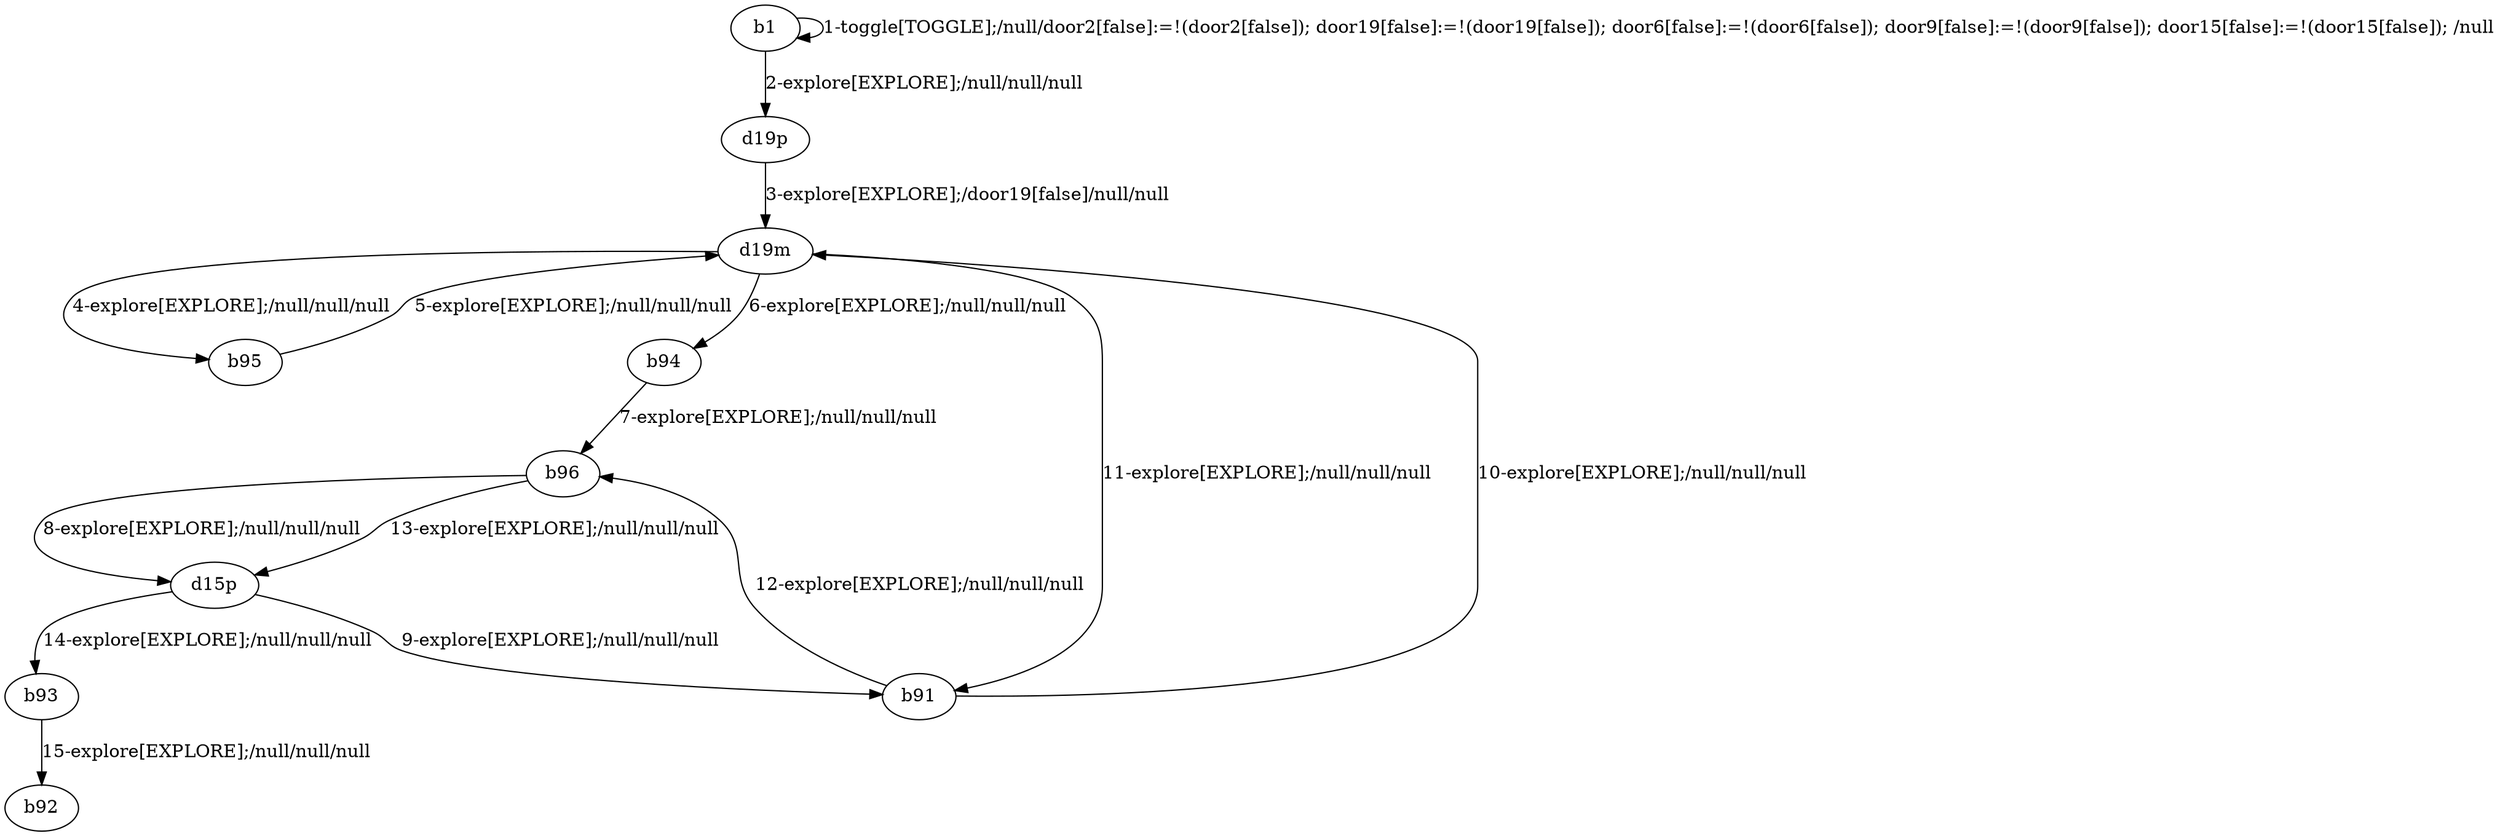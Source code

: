 # Total number of goals covered by this test: 6
# b93 --> b92
# d15p --> b91
# b91 --> d19m
# d15p --> b93
# b91 --> b96
# b94 --> b96

digraph g {
"b1" -> "b1" [label = "1-toggle[TOGGLE];/null/door2[false]:=!(door2[false]); door19[false]:=!(door19[false]); door6[false]:=!(door6[false]); door9[false]:=!(door9[false]); door15[false]:=!(door15[false]); /null"];
"b1" -> "d19p" [label = "2-explore[EXPLORE];/null/null/null"];
"d19p" -> "d19m" [label = "3-explore[EXPLORE];/door19[false]/null/null"];
"d19m" -> "b95" [label = "4-explore[EXPLORE];/null/null/null"];
"b95" -> "d19m" [label = "5-explore[EXPLORE];/null/null/null"];
"d19m" -> "b94" [label = "6-explore[EXPLORE];/null/null/null"];
"b94" -> "b96" [label = "7-explore[EXPLORE];/null/null/null"];
"b96" -> "d15p" [label = "8-explore[EXPLORE];/null/null/null"];
"d15p" -> "b91" [label = "9-explore[EXPLORE];/null/null/null"];
"b91" -> "d19m" [label = "10-explore[EXPLORE];/null/null/null"];
"d19m" -> "b91" [label = "11-explore[EXPLORE];/null/null/null"];
"b91" -> "b96" [label = "12-explore[EXPLORE];/null/null/null"];
"b96" -> "d15p" [label = "13-explore[EXPLORE];/null/null/null"];
"d15p" -> "b93" [label = "14-explore[EXPLORE];/null/null/null"];
"b93" -> "b92" [label = "15-explore[EXPLORE];/null/null/null"];
}